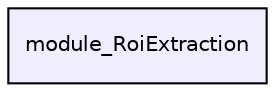 digraph "module_RoiExtraction" {
  compound=true
  node [ fontsize="10", fontname="Helvetica"];
  edge [ labelfontsize="10", labelfontname="Helvetica"];
  dir_ae850bba118658e51d24c0e77f0d65e2 [shape=box, label="module_RoiExtraction", style="filled", fillcolor="#eeeeff", pencolor="black", URL="dir_ae850bba118658e51d24c0e77f0d65e2.html"];
}
